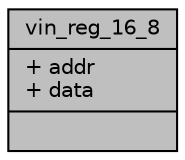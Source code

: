 digraph "vin_reg_16_8"
{
 // INTERACTIVE_SVG=YES
 // LATEX_PDF_SIZE
  bgcolor="transparent";
  edge [fontname="Helvetica",fontsize="10",labelfontname="Helvetica",labelfontsize="10"];
  node [fontname="Helvetica",fontsize="10",shape=record];
  Node1 [label="{vin_reg_16_8\n|+ addr\l+ data\l|}",height=0.2,width=0.4,color="black", fillcolor="grey75", style="filled", fontcolor="black",tooltip=" "];
}
